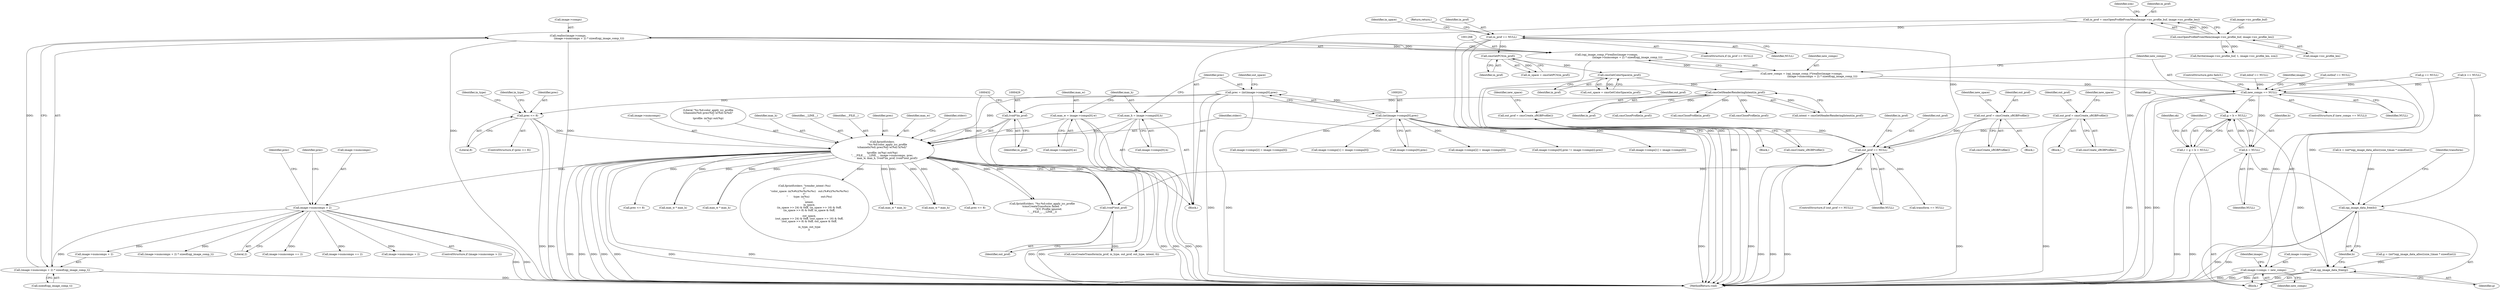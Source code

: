 digraph "0_openjpeg_2e5ab1d9987831c981ff05862e8ccf1381ed58ea@API" {
"1001269" [label="(Call,realloc(image->comps,\n                                                   (image->numcomps + 2) * sizeof(opj_image_comp_t)))"];
"1001273" [label="(Call,(image->numcomps + 2) * sizeof(opj_image_comp_t))"];
"1000507" [label="(Call,image->numcomps > 2)"];
"1000417" [label="(Call,fprintf(stderr,\n            \"%s:%d:color_apply_icc_profile\n\tchannels(%d) prec(%d) w(%d) h(%d)\"\n            \"\n\tprofile: in(%p) out(%p)\n\", __FILE__, __LINE__, image->numcomps, prec,\n            max_w, max_h, (void*)in_prof, (void*)out_prof))"];
"1000198" [label="(Call,prec = (int)image->comps[0].prec)"];
"1000200" [label="(Call,(int)image->comps[0].prec)"];
"1000320" [label="(Call,prec <= 8)"];
"1000180" [label="(Call,max_w = image->comps[0].w)"];
"1000189" [label="(Call,max_h = image->comps[0].h)"];
"1000428" [label="(Call,(void*)in_prof)"];
"1000178" [label="(Call,cmsGetHeaderRenderingIntent(in_prof))"];
"1000174" [label="(Call,cmsGetColorSpace(in_prof))"];
"1000170" [label="(Call,cmsGetPCS(in_prof))"];
"1000163" [label="(Call,in_prof == NULL)"];
"1000136" [label="(Call,in_prof = cmsOpenProfileFromMem(image->icc_profile_buf, image->icc_profile_len))"];
"1000138" [label="(Call,cmsOpenProfileFromMem(image->icc_profile_buf, image->icc_profile_len))"];
"1000431" [label="(Call,(void*)out_prof)"];
"1000410" [label="(Call,out_prof == NULL)"];
"1000338" [label="(Call,out_prof = cmsCreate_sRGBProfile())"];
"1000374" [label="(Call,out_prof = cmsCreate_sRGBProfile())"];
"1000356" [label="(Call,out_prof = cmsCreate_sRGBProfile())"];
"1001267" [label="(Call,(opj_image_comp_t*)realloc(image->comps,\n                                                   (image->numcomps + 2) * sizeof(opj_image_comp_t)))"];
"1001265" [label="(Call,new_comps = (opj_image_comp_t*)realloc(image->comps,\n                                                   (image->numcomps + 2) * sizeof(opj_image_comp_t)))"];
"1001282" [label="(Call,new_comps == NULL)"];
"1001287" [label="(Call,image->comps = new_comps)"];
"1001456" [label="(Call,g = b = NULL)"];
"1001454" [label="(Call,r = g = b = NULL)"];
"1001469" [label="(Call,opj_image_data_free(g))"];
"1001458" [label="(Call,b = NULL)"];
"1001471" [label="(Call,opj_image_data_free(b))"];
"1001321" [label="(Call,image->comps[2] = image->comps[0])"];
"1001188" [label="(Block,)"];
"1000508" [label="(Call,image->numcomps)"];
"1000175" [label="(Identifier,in_prof)"];
"1000506" [label="(ControlStructure,if (image->numcomps > 2))"];
"1000180" [label="(Call,max_w = image->comps[0].w)"];
"1000507" [label="(Call,image->numcomps > 2)"];
"1001288" [label="(Call,image->comps)"];
"1000169" [label="(Identifier,in_space)"];
"1000419" [label="(Literal,\"%s:%d:color_apply_icc_profile\n\tchannels(%d) prec(%d) w(%d) h(%d)\"\n            \"\n\tprofile: in(%p) out(%p)\n\")"];
"1000191" [label="(Call,image->comps[0].h)"];
"1001454" [label="(Call,r = g = b = NULL)"];
"1001279" [label="(Call,sizeof(opj_image_comp_t))"];
"1001283" [label="(Identifier,new_comps)"];
"1001267" [label="(Call,(opj_image_comp_t*)realloc(image->comps,\n                                                   (image->numcomps + 2) * sizeof(opj_image_comp_t)))"];
"1001260" [label="(Call,b == NULL)"];
"1000190" [label="(Identifier,max_h)"];
"1000431" [label="(Call,(void*)out_prof)"];
"1000276" [label="(Call,image->comps[0].prec != image->comps[i].prec)"];
"1000213" [label="(Block,)"];
"1000374" [label="(Call,out_prof = cmsCreate_sRGBProfile())"];
"1000427" [label="(Identifier,max_h)"];
"1001270" [label="(Call,image->comps)"];
"1001236" [label="(Call,b = (int*)opj_image_data_alloc((size_t)max * sizeof(int)))"];
"1000514" [label="(Call,prec <= 8)"];
"1000414" [label="(Call,cmsCloseProfile(in_prof))"];
"1000415" [label="(Identifier,in_prof)"];
"1000511" [label="(Literal,2)"];
"1001289" [label="(Identifier,image)"];
"1001257" [label="(Call,g == NULL)"];
"1000376" [label="(Call,cmsCreate_sRGBProfile())"];
"1000421" [label="(Identifier,__LINE__)"];
"1000714" [label="(Call,max_w * max_h)"];
"1000357" [label="(Identifier,out_prof)"];
"1000418" [label="(Identifier,stderr)"];
"1000325" [label="(Identifier,in_type)"];
"1000151" [label="(Call,fwrite(image->icc_profile_buf, 1, image->icc_profile_len, icm))"];
"1000410" [label="(Call,out_prof == NULL)"];
"1001459" [label="(Identifier,b)"];
"1000162" [label="(ControlStructure,if (in_prof == NULL))"];
"1000333" [label="(Identifier,in_type)"];
"1000412" [label="(Identifier,NULL)"];
"1000181" [label="(Identifier,max_w)"];
"1000360" [label="(Identifier,new_space)"];
"1001487" [label="(MethodReturn,void)"];
"1000420" [label="(Identifier,__FILE__)"];
"1000136" [label="(Call,in_prof = cmsOpenProfileFromMem(image->icc_profile_buf, image->icc_profile_len))"];
"1000524" [label="(Call,max_w * max_h)"];
"1000430" [label="(Identifier,in_prof)"];
"1000987" [label="(Call,(image->numcomps + 2) * sizeof(opj_image_comp_t))"];
"1001291" [label="(Identifier,new_comps)"];
"1001457" [label="(Identifier,g)"];
"1000358" [label="(Call,cmsCreate_sRGBProfile())"];
"1001460" [label="(Identifier,NULL)"];
"1000340" [label="(Call,cmsCreate_sRGBProfile())"];
"1001273" [label="(Call,(image->numcomps + 2) * sizeof(opj_image_comp_t))"];
"1000165" [label="(Identifier,NULL)"];
"1001470" [label="(Identifier,g)"];
"1000167" [label="(Return,return;)"];
"1000198" [label="(Call,prec = (int)image->comps[0].prec)"];
"1000434" [label="(Call,fprintf(stderr, \"\trender_intent (%u)\n\t\"\n            \"color_space: in(%#x)(%c%c%c%c)   out:(%#x)(%c%c%c%c)\n\t\"\n            \"       type: in(%u)              out:(%u)\n\",\n            intent,\n            in_space,\n            (in_space >> 24) & 0xff, (in_space >> 16) & 0xff,\n            (in_space >> 8) & 0xff, in_space & 0xff,\n\n            out_space,\n            (out_space >> 24) & 0xff, (out_space >> 16) & 0xff,\n            (out_space >> 8) & 0xff, out_space & 0xff,\n\n            in_type, out_type\n           ))"];
"1001024" [label="(Call,image->comps[1] = image->comps[0])"];
"1001462" [label="(Identifier,ok)"];
"1001287" [label="(Call,image->comps = new_comps)"];
"1000168" [label="(Call,in_space = cmsGetPCS(in_prof))"];
"1001253" [label="(Call,outbuf == NULL)"];
"1001035" [label="(Call,image->comps[2] = image->comps[0])"];
"1000164" [label="(Identifier,in_prof)"];
"1000172" [label="(Call,out_space = cmsGetColorSpace(in_prof))"];
"1001225" [label="(Call,g = (int*)opj_image_data_alloc((size_t)max * sizeof(int)))"];
"1001196" [label="(Call,max_w * max_h)"];
"1001458" [label="(Call,b = NULL)"];
"1000142" [label="(Call,image->icc_profile_len)"];
"1000425" [label="(Identifier,prec)"];
"1000406" [label="(Call,cmsCloseProfile(in_prof))"];
"1000910" [label="(Call,max_w * max_h)"];
"1001472" [label="(Identifier,b)"];
"1000375" [label="(Identifier,out_prof)"];
"1000342" [label="(Identifier,new_space)"];
"1000480" [label="(Call,cmsCreateTransform(in_prof, in_type, out_prof, out_type, intent, 0))"];
"1000426" [label="(Identifier,max_w)"];
"1000492" [label="(Call,transform == NULL)"];
"1001469" [label="(Call,opj_image_data_free(g))"];
"1001310" [label="(Call,image->comps[1] = image->comps[0])"];
"1001274" [label="(Call,image->numcomps + 2)"];
"1000378" [label="(Identifier,new_space)"];
"1001471" [label="(Call,opj_image_data_free(b))"];
"1000411" [label="(Identifier,out_prof)"];
"1000433" [label="(Identifier,out_prof)"];
"1000349" [label="(Block,)"];
"1000900" [label="(Identifier,prec)"];
"1000182" [label="(Call,image->comps[0].w)"];
"1000189" [label="(Call,max_h = image->comps[0].h)"];
"1000147" [label="(Identifier,icm)"];
"1000339" [label="(Identifier,out_prof)"];
"1000113" [label="(Block,)"];
"1001295" [label="(Identifier,image)"];
"1000199" [label="(Identifier,prec)"];
"1000202" [label="(Call,image->comps[0].prec)"];
"1001281" [label="(ControlStructure,if (new_comps == NULL))"];
"1000338" [label="(Call,out_prof = cmsCreate_sRGBProfile())"];
"1000211" [label="(Identifier,out_space)"];
"1000356" [label="(Call,out_prof = cmsCreate_sRGBProfile())"];
"1000322" [label="(Literal,8)"];
"1001474" [label="(Identifier,transform)"];
"1001284" [label="(Identifier,NULL)"];
"1000321" [label="(Identifier,prec)"];
"1000515" [label="(Identifier,prec)"];
"1001266" [label="(Identifier,new_comps)"];
"1000899" [label="(Call,prec <= 8)"];
"1000409" [label="(ControlStructure,if (out_prof == NULL))"];
"1001286" [label="(ControlStructure,goto fails3;)"];
"1000176" [label="(Call,intent = cmsGetHeaderRenderingIntent(in_prof))"];
"1001007" [label="(Call,image->numcomps == 2)"];
"1000367" [label="(Block,)"];
"1000139" [label="(Call,image->icc_profile_buf)"];
"1001293" [label="(Call,image->numcomps == 2)"];
"1001456" [label="(Call,g = b = NULL)"];
"1000428" [label="(Call,(void*)in_prof)"];
"1000417" [label="(Call,fprintf(stderr,\n            \"%s:%d:color_apply_icc_profile\n\tchannels(%d) prec(%d) w(%d) h(%d)\"\n            \"\n\tprofile: in(%p) out(%p)\n\", __FILE__, __LINE__, image->numcomps, prec,\n            max_w, max_h, (void*)in_prof, (void*)out_prof))"];
"1000319" [label="(ControlStructure,if (prec <= 8))"];
"1000174" [label="(Call,cmsGetColorSpace(in_prof))"];
"1001455" [label="(Identifier,r)"];
"1000137" [label="(Identifier,in_prof)"];
"1000171" [label="(Identifier,in_prof)"];
"1000200" [label="(Call,(int)image->comps[0].prec)"];
"1000988" [label="(Call,image->numcomps + 2)"];
"1001265" [label="(Call,new_comps = (opj_image_comp_t*)realloc(image->comps,\n                                                   (image->numcomps + 2) * sizeof(opj_image_comp_t)))"];
"1000179" [label="(Identifier,in_prof)"];
"1000138" [label="(Call,cmsOpenProfileFromMem(image->icc_profile_buf, image->icc_profile_len))"];
"1000435" [label="(Identifier,stderr)"];
"1001249" [label="(Call,inbuf == NULL)"];
"1000170" [label="(Call,cmsGetPCS(in_prof))"];
"1000178" [label="(Call,cmsGetHeaderRenderingIntent(in_prof))"];
"1001282" [label="(Call,new_comps == NULL)"];
"1001269" [label="(Call,realloc(image->comps,\n                                                   (image->numcomps + 2) * sizeof(opj_image_comp_t)))"];
"1000422" [label="(Call,image->numcomps)"];
"1000320" [label="(Call,prec <= 8)"];
"1000163" [label="(Call,in_prof == NULL)"];
"1000316" [label="(Call,cmsCloseProfile(in_prof))"];
"1000496" [label="(Call,fprintf(stderr, \"%s:%d:color_apply_icc_profile\n\tcmsCreateTransform failed. \"\n                \"ICC Profile ignored.\n\", __FILE__, __LINE__))"];
"1001269" -> "1001267"  [label="AST: "];
"1001269" -> "1001273"  [label="CFG: "];
"1001270" -> "1001269"  [label="AST: "];
"1001273" -> "1001269"  [label="AST: "];
"1001267" -> "1001269"  [label="CFG: "];
"1001269" -> "1001487"  [label="DDG: "];
"1001269" -> "1001487"  [label="DDG: "];
"1001269" -> "1001267"  [label="DDG: "];
"1001269" -> "1001267"  [label="DDG: "];
"1001273" -> "1001269"  [label="DDG: "];
"1001273" -> "1001279"  [label="CFG: "];
"1001274" -> "1001273"  [label="AST: "];
"1001279" -> "1001273"  [label="AST: "];
"1001273" -> "1001487"  [label="DDG: "];
"1000507" -> "1001273"  [label="DDG: "];
"1000507" -> "1000506"  [label="AST: "];
"1000507" -> "1000511"  [label="CFG: "];
"1000508" -> "1000507"  [label="AST: "];
"1000511" -> "1000507"  [label="AST: "];
"1000515" -> "1000507"  [label="CFG: "];
"1000900" -> "1000507"  [label="CFG: "];
"1000507" -> "1001487"  [label="DDG: "];
"1000507" -> "1001487"  [label="DDG: "];
"1000417" -> "1000507"  [label="DDG: "];
"1000507" -> "1000987"  [label="DDG: "];
"1000507" -> "1000988"  [label="DDG: "];
"1000507" -> "1001007"  [label="DDG: "];
"1000507" -> "1001274"  [label="DDG: "];
"1000507" -> "1001293"  [label="DDG: "];
"1000417" -> "1000113"  [label="AST: "];
"1000417" -> "1000431"  [label="CFG: "];
"1000418" -> "1000417"  [label="AST: "];
"1000419" -> "1000417"  [label="AST: "];
"1000420" -> "1000417"  [label="AST: "];
"1000421" -> "1000417"  [label="AST: "];
"1000422" -> "1000417"  [label="AST: "];
"1000425" -> "1000417"  [label="AST: "];
"1000426" -> "1000417"  [label="AST: "];
"1000427" -> "1000417"  [label="AST: "];
"1000428" -> "1000417"  [label="AST: "];
"1000431" -> "1000417"  [label="AST: "];
"1000435" -> "1000417"  [label="CFG: "];
"1000417" -> "1001487"  [label="DDG: "];
"1000417" -> "1001487"  [label="DDG: "];
"1000417" -> "1001487"  [label="DDG: "];
"1000417" -> "1001487"  [label="DDG: "];
"1000417" -> "1001487"  [label="DDG: "];
"1000417" -> "1001487"  [label="DDG: "];
"1000417" -> "1001487"  [label="DDG: "];
"1000417" -> "1001487"  [label="DDG: "];
"1000417" -> "1001487"  [label="DDG: "];
"1000198" -> "1000417"  [label="DDG: "];
"1000320" -> "1000417"  [label="DDG: "];
"1000180" -> "1000417"  [label="DDG: "];
"1000189" -> "1000417"  [label="DDG: "];
"1000428" -> "1000417"  [label="DDG: "];
"1000431" -> "1000417"  [label="DDG: "];
"1000417" -> "1000434"  [label="DDG: "];
"1000417" -> "1000496"  [label="DDG: "];
"1000417" -> "1000496"  [label="DDG: "];
"1000417" -> "1000514"  [label="DDG: "];
"1000417" -> "1000524"  [label="DDG: "];
"1000417" -> "1000524"  [label="DDG: "];
"1000417" -> "1000714"  [label="DDG: "];
"1000417" -> "1000714"  [label="DDG: "];
"1000417" -> "1000899"  [label="DDG: "];
"1000417" -> "1000910"  [label="DDG: "];
"1000417" -> "1000910"  [label="DDG: "];
"1000417" -> "1001196"  [label="DDG: "];
"1000417" -> "1001196"  [label="DDG: "];
"1000198" -> "1000113"  [label="AST: "];
"1000198" -> "1000200"  [label="CFG: "];
"1000199" -> "1000198"  [label="AST: "];
"1000200" -> "1000198"  [label="AST: "];
"1000211" -> "1000198"  [label="CFG: "];
"1000198" -> "1001487"  [label="DDG: "];
"1000198" -> "1001487"  [label="DDG: "];
"1000200" -> "1000198"  [label="DDG: "];
"1000198" -> "1000320"  [label="DDG: "];
"1000200" -> "1000202"  [label="CFG: "];
"1000201" -> "1000200"  [label="AST: "];
"1000202" -> "1000200"  [label="AST: "];
"1000200" -> "1001487"  [label="DDG: "];
"1000200" -> "1000276"  [label="DDG: "];
"1000200" -> "1001024"  [label="DDG: "];
"1000200" -> "1001035"  [label="DDG: "];
"1000200" -> "1001310"  [label="DDG: "];
"1000200" -> "1001321"  [label="DDG: "];
"1000320" -> "1000319"  [label="AST: "];
"1000320" -> "1000322"  [label="CFG: "];
"1000321" -> "1000320"  [label="AST: "];
"1000322" -> "1000320"  [label="AST: "];
"1000325" -> "1000320"  [label="CFG: "];
"1000333" -> "1000320"  [label="CFG: "];
"1000320" -> "1001487"  [label="DDG: "];
"1000320" -> "1001487"  [label="DDG: "];
"1000180" -> "1000113"  [label="AST: "];
"1000180" -> "1000182"  [label="CFG: "];
"1000181" -> "1000180"  [label="AST: "];
"1000182" -> "1000180"  [label="AST: "];
"1000190" -> "1000180"  [label="CFG: "];
"1000180" -> "1001487"  [label="DDG: "];
"1000180" -> "1001487"  [label="DDG: "];
"1000189" -> "1000113"  [label="AST: "];
"1000189" -> "1000191"  [label="CFG: "];
"1000190" -> "1000189"  [label="AST: "];
"1000191" -> "1000189"  [label="AST: "];
"1000199" -> "1000189"  [label="CFG: "];
"1000189" -> "1001487"  [label="DDG: "];
"1000189" -> "1001487"  [label="DDG: "];
"1000428" -> "1000430"  [label="CFG: "];
"1000429" -> "1000428"  [label="AST: "];
"1000430" -> "1000428"  [label="AST: "];
"1000432" -> "1000428"  [label="CFG: "];
"1000178" -> "1000428"  [label="DDG: "];
"1000428" -> "1000480"  [label="DDG: "];
"1000178" -> "1000176"  [label="AST: "];
"1000178" -> "1000179"  [label="CFG: "];
"1000179" -> "1000178"  [label="AST: "];
"1000176" -> "1000178"  [label="CFG: "];
"1000178" -> "1000176"  [label="DDG: "];
"1000174" -> "1000178"  [label="DDG: "];
"1000178" -> "1000316"  [label="DDG: "];
"1000178" -> "1000406"  [label="DDG: "];
"1000178" -> "1000414"  [label="DDG: "];
"1000174" -> "1000172"  [label="AST: "];
"1000174" -> "1000175"  [label="CFG: "];
"1000175" -> "1000174"  [label="AST: "];
"1000172" -> "1000174"  [label="CFG: "];
"1000174" -> "1000172"  [label="DDG: "];
"1000170" -> "1000174"  [label="DDG: "];
"1000170" -> "1000168"  [label="AST: "];
"1000170" -> "1000171"  [label="CFG: "];
"1000171" -> "1000170"  [label="AST: "];
"1000168" -> "1000170"  [label="CFG: "];
"1000170" -> "1000168"  [label="DDG: "];
"1000163" -> "1000170"  [label="DDG: "];
"1000163" -> "1000162"  [label="AST: "];
"1000163" -> "1000165"  [label="CFG: "];
"1000164" -> "1000163"  [label="AST: "];
"1000165" -> "1000163"  [label="AST: "];
"1000167" -> "1000163"  [label="CFG: "];
"1000169" -> "1000163"  [label="CFG: "];
"1000163" -> "1001487"  [label="DDG: "];
"1000163" -> "1001487"  [label="DDG: "];
"1000163" -> "1001487"  [label="DDG: "];
"1000136" -> "1000163"  [label="DDG: "];
"1000163" -> "1000410"  [label="DDG: "];
"1000136" -> "1000113"  [label="AST: "];
"1000136" -> "1000138"  [label="CFG: "];
"1000137" -> "1000136"  [label="AST: "];
"1000138" -> "1000136"  [label="AST: "];
"1000147" -> "1000136"  [label="CFG: "];
"1000136" -> "1001487"  [label="DDG: "];
"1000138" -> "1000136"  [label="DDG: "];
"1000138" -> "1000136"  [label="DDG: "];
"1000138" -> "1000142"  [label="CFG: "];
"1000139" -> "1000138"  [label="AST: "];
"1000142" -> "1000138"  [label="AST: "];
"1000138" -> "1000151"  [label="DDG: "];
"1000138" -> "1000151"  [label="DDG: "];
"1000431" -> "1000433"  [label="CFG: "];
"1000432" -> "1000431"  [label="AST: "];
"1000433" -> "1000431"  [label="AST: "];
"1000410" -> "1000431"  [label="DDG: "];
"1000431" -> "1000480"  [label="DDG: "];
"1000410" -> "1000409"  [label="AST: "];
"1000410" -> "1000412"  [label="CFG: "];
"1000411" -> "1000410"  [label="AST: "];
"1000412" -> "1000410"  [label="AST: "];
"1000415" -> "1000410"  [label="CFG: "];
"1000418" -> "1000410"  [label="CFG: "];
"1000410" -> "1001487"  [label="DDG: "];
"1000410" -> "1001487"  [label="DDG: "];
"1000410" -> "1001487"  [label="DDG: "];
"1000338" -> "1000410"  [label="DDG: "];
"1000374" -> "1000410"  [label="DDG: "];
"1000356" -> "1000410"  [label="DDG: "];
"1000410" -> "1000492"  [label="DDG: "];
"1000338" -> "1000213"  [label="AST: "];
"1000338" -> "1000340"  [label="CFG: "];
"1000339" -> "1000338"  [label="AST: "];
"1000340" -> "1000338"  [label="AST: "];
"1000342" -> "1000338"  [label="CFG: "];
"1000338" -> "1001487"  [label="DDG: "];
"1000374" -> "1000367"  [label="AST: "];
"1000374" -> "1000376"  [label="CFG: "];
"1000375" -> "1000374"  [label="AST: "];
"1000376" -> "1000374"  [label="AST: "];
"1000378" -> "1000374"  [label="CFG: "];
"1000374" -> "1001487"  [label="DDG: "];
"1000356" -> "1000349"  [label="AST: "];
"1000356" -> "1000358"  [label="CFG: "];
"1000357" -> "1000356"  [label="AST: "];
"1000358" -> "1000356"  [label="AST: "];
"1000360" -> "1000356"  [label="CFG: "];
"1000356" -> "1001487"  [label="DDG: "];
"1001267" -> "1001265"  [label="AST: "];
"1001268" -> "1001267"  [label="AST: "];
"1001265" -> "1001267"  [label="CFG: "];
"1001267" -> "1001487"  [label="DDG: "];
"1001267" -> "1001265"  [label="DDG: "];
"1001265" -> "1001188"  [label="AST: "];
"1001266" -> "1001265"  [label="AST: "];
"1001283" -> "1001265"  [label="CFG: "];
"1001265" -> "1001487"  [label="DDG: "];
"1001265" -> "1001282"  [label="DDG: "];
"1001282" -> "1001281"  [label="AST: "];
"1001282" -> "1001284"  [label="CFG: "];
"1001283" -> "1001282"  [label="AST: "];
"1001284" -> "1001282"  [label="AST: "];
"1001286" -> "1001282"  [label="CFG: "];
"1001289" -> "1001282"  [label="CFG: "];
"1001282" -> "1001487"  [label="DDG: "];
"1001282" -> "1001487"  [label="DDG: "];
"1001282" -> "1001487"  [label="DDG: "];
"1001249" -> "1001282"  [label="DDG: "];
"1001260" -> "1001282"  [label="DDG: "];
"1001253" -> "1001282"  [label="DDG: "];
"1001257" -> "1001282"  [label="DDG: "];
"1001282" -> "1001287"  [label="DDG: "];
"1001282" -> "1001456"  [label="DDG: "];
"1001282" -> "1001458"  [label="DDG: "];
"1001287" -> "1001188"  [label="AST: "];
"1001287" -> "1001291"  [label="CFG: "];
"1001288" -> "1001287"  [label="AST: "];
"1001291" -> "1001287"  [label="AST: "];
"1001295" -> "1001287"  [label="CFG: "];
"1001287" -> "1001487"  [label="DDG: "];
"1001287" -> "1001487"  [label="DDG: "];
"1001456" -> "1001454"  [label="AST: "];
"1001456" -> "1001458"  [label="CFG: "];
"1001457" -> "1001456"  [label="AST: "];
"1001458" -> "1001456"  [label="AST: "];
"1001454" -> "1001456"  [label="CFG: "];
"1001456" -> "1001454"  [label="DDG: "];
"1001458" -> "1001456"  [label="DDG: "];
"1001456" -> "1001469"  [label="DDG: "];
"1001454" -> "1001188"  [label="AST: "];
"1001455" -> "1001454"  [label="AST: "];
"1001462" -> "1001454"  [label="CFG: "];
"1001454" -> "1001487"  [label="DDG: "];
"1001469" -> "1001188"  [label="AST: "];
"1001469" -> "1001470"  [label="CFG: "];
"1001470" -> "1001469"  [label="AST: "];
"1001472" -> "1001469"  [label="CFG: "];
"1001469" -> "1001487"  [label="DDG: "];
"1001469" -> "1001487"  [label="DDG: "];
"1001257" -> "1001469"  [label="DDG: "];
"1001225" -> "1001469"  [label="DDG: "];
"1001458" -> "1001460"  [label="CFG: "];
"1001459" -> "1001458"  [label="AST: "];
"1001460" -> "1001458"  [label="AST: "];
"1001458" -> "1001487"  [label="DDG: "];
"1001458" -> "1001471"  [label="DDG: "];
"1001471" -> "1001188"  [label="AST: "];
"1001471" -> "1001472"  [label="CFG: "];
"1001472" -> "1001471"  [label="AST: "];
"1001474" -> "1001471"  [label="CFG: "];
"1001471" -> "1001487"  [label="DDG: "];
"1001471" -> "1001487"  [label="DDG: "];
"1001236" -> "1001471"  [label="DDG: "];
"1001260" -> "1001471"  [label="DDG: "];
}
